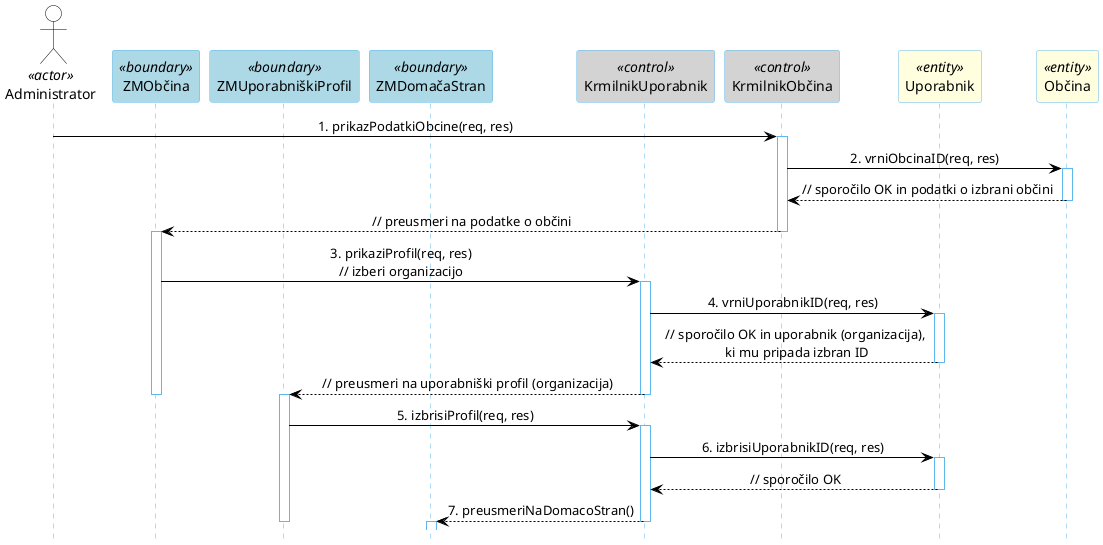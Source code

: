 @startuml
hide footbox

skinparam backgroundcolor transparent
skinparam defaultTextAlignment center
skinparam actorBorderColor black
skinparam actorBackgroundColor white
skinparam arrowColor black  
skinparam sequenceLifeLineBorderColor #5FB8EC
skinparam sequenceParticipantBorderColor #5FB8EC
skinparam sequenceParticipantBackgroundColor white


actor "Administrator" as Prijavljen <<actor>>
participant "ZMObčina" as PodatkiObcine <<boundary>> #lightBlue
participant "ZMUporabniškiProfil" as MojProfil <<boundary>> #lightBlue
participant "ZMDomačaStran" as DomacaStran <<boundary>> #lightBlue
participant "KrmilnikUporabnik" as Krmilnik <<control>> #lightGray
participant "KrmilnikObčina" as OKrmilnik <<control>> #lightGray
participant Uporabnik <<entity>> #lightYellow
participant "Občina" as Obcina <<entity>> #lightYellow

Prijavljen -> OKrmilnik: 1. prikazPodatkiObcine(req, res)
activate OKrmilnik
OKrmilnik -> Obcina: 2. vrniObcinaID(req, res)
activate Obcina
OKrmilnik <-- Obcina: // sporočilo OK in podatki o izbrani občini
deactivate Obcina
PodatkiObcine <-- OKrmilnik: // preusmeri na podatke o občini
deactivate OKrmilnik
activate PodatkiObcine
PodatkiObcine -> Krmilnik: 3. prikaziProfil(req, res)\n// izberi organizacijo
activate Krmilnik
Krmilnik -> Uporabnik: 4. vrniUporabnikID(req, res)
activate Uporabnik
Krmilnik <-- Uporabnik: // sporočilo OK in uporabnik (organizacija),\n ki mu pripada izbran ID
deactivate Uporabnik
MojProfil <-- Krmilnik: // preusmeri na uporabniški profil (organizacija)
deactivate Krmilnik
deactivate PodatkiObcine
activate MojProfil
MojProfil -> Krmilnik: 5. izbrisiProfil(req, res)
activate Krmilnik
Krmilnik -> Uporabnik: 6. izbrisiUporabnikID(req, res)
activate Uporabnik
Krmilnik <-- Uporabnik: // sporočilo OK
deactivate Uporabnik
DomacaStran <-- Krmilnik: 7. preusmeriNaDomacoStran()
deactivate Krmilnik
deactivate MojProfil
activate DomacaStran
@enduml